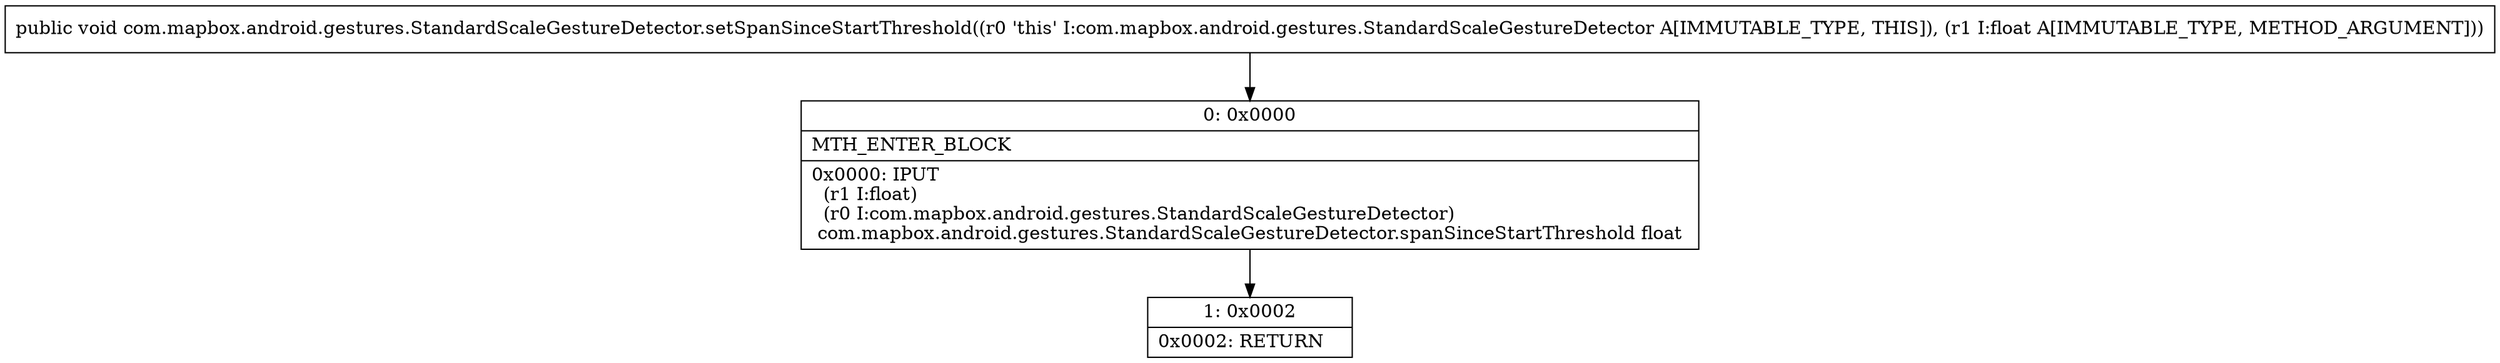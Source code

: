 digraph "CFG forcom.mapbox.android.gestures.StandardScaleGestureDetector.setSpanSinceStartThreshold(F)V" {
Node_0 [shape=record,label="{0\:\ 0x0000|MTH_ENTER_BLOCK\l|0x0000: IPUT  \l  (r1 I:float)\l  (r0 I:com.mapbox.android.gestures.StandardScaleGestureDetector)\l com.mapbox.android.gestures.StandardScaleGestureDetector.spanSinceStartThreshold float \l}"];
Node_1 [shape=record,label="{1\:\ 0x0002|0x0002: RETURN   \l}"];
MethodNode[shape=record,label="{public void com.mapbox.android.gestures.StandardScaleGestureDetector.setSpanSinceStartThreshold((r0 'this' I:com.mapbox.android.gestures.StandardScaleGestureDetector A[IMMUTABLE_TYPE, THIS]), (r1 I:float A[IMMUTABLE_TYPE, METHOD_ARGUMENT])) }"];
MethodNode -> Node_0;
Node_0 -> Node_1;
}

